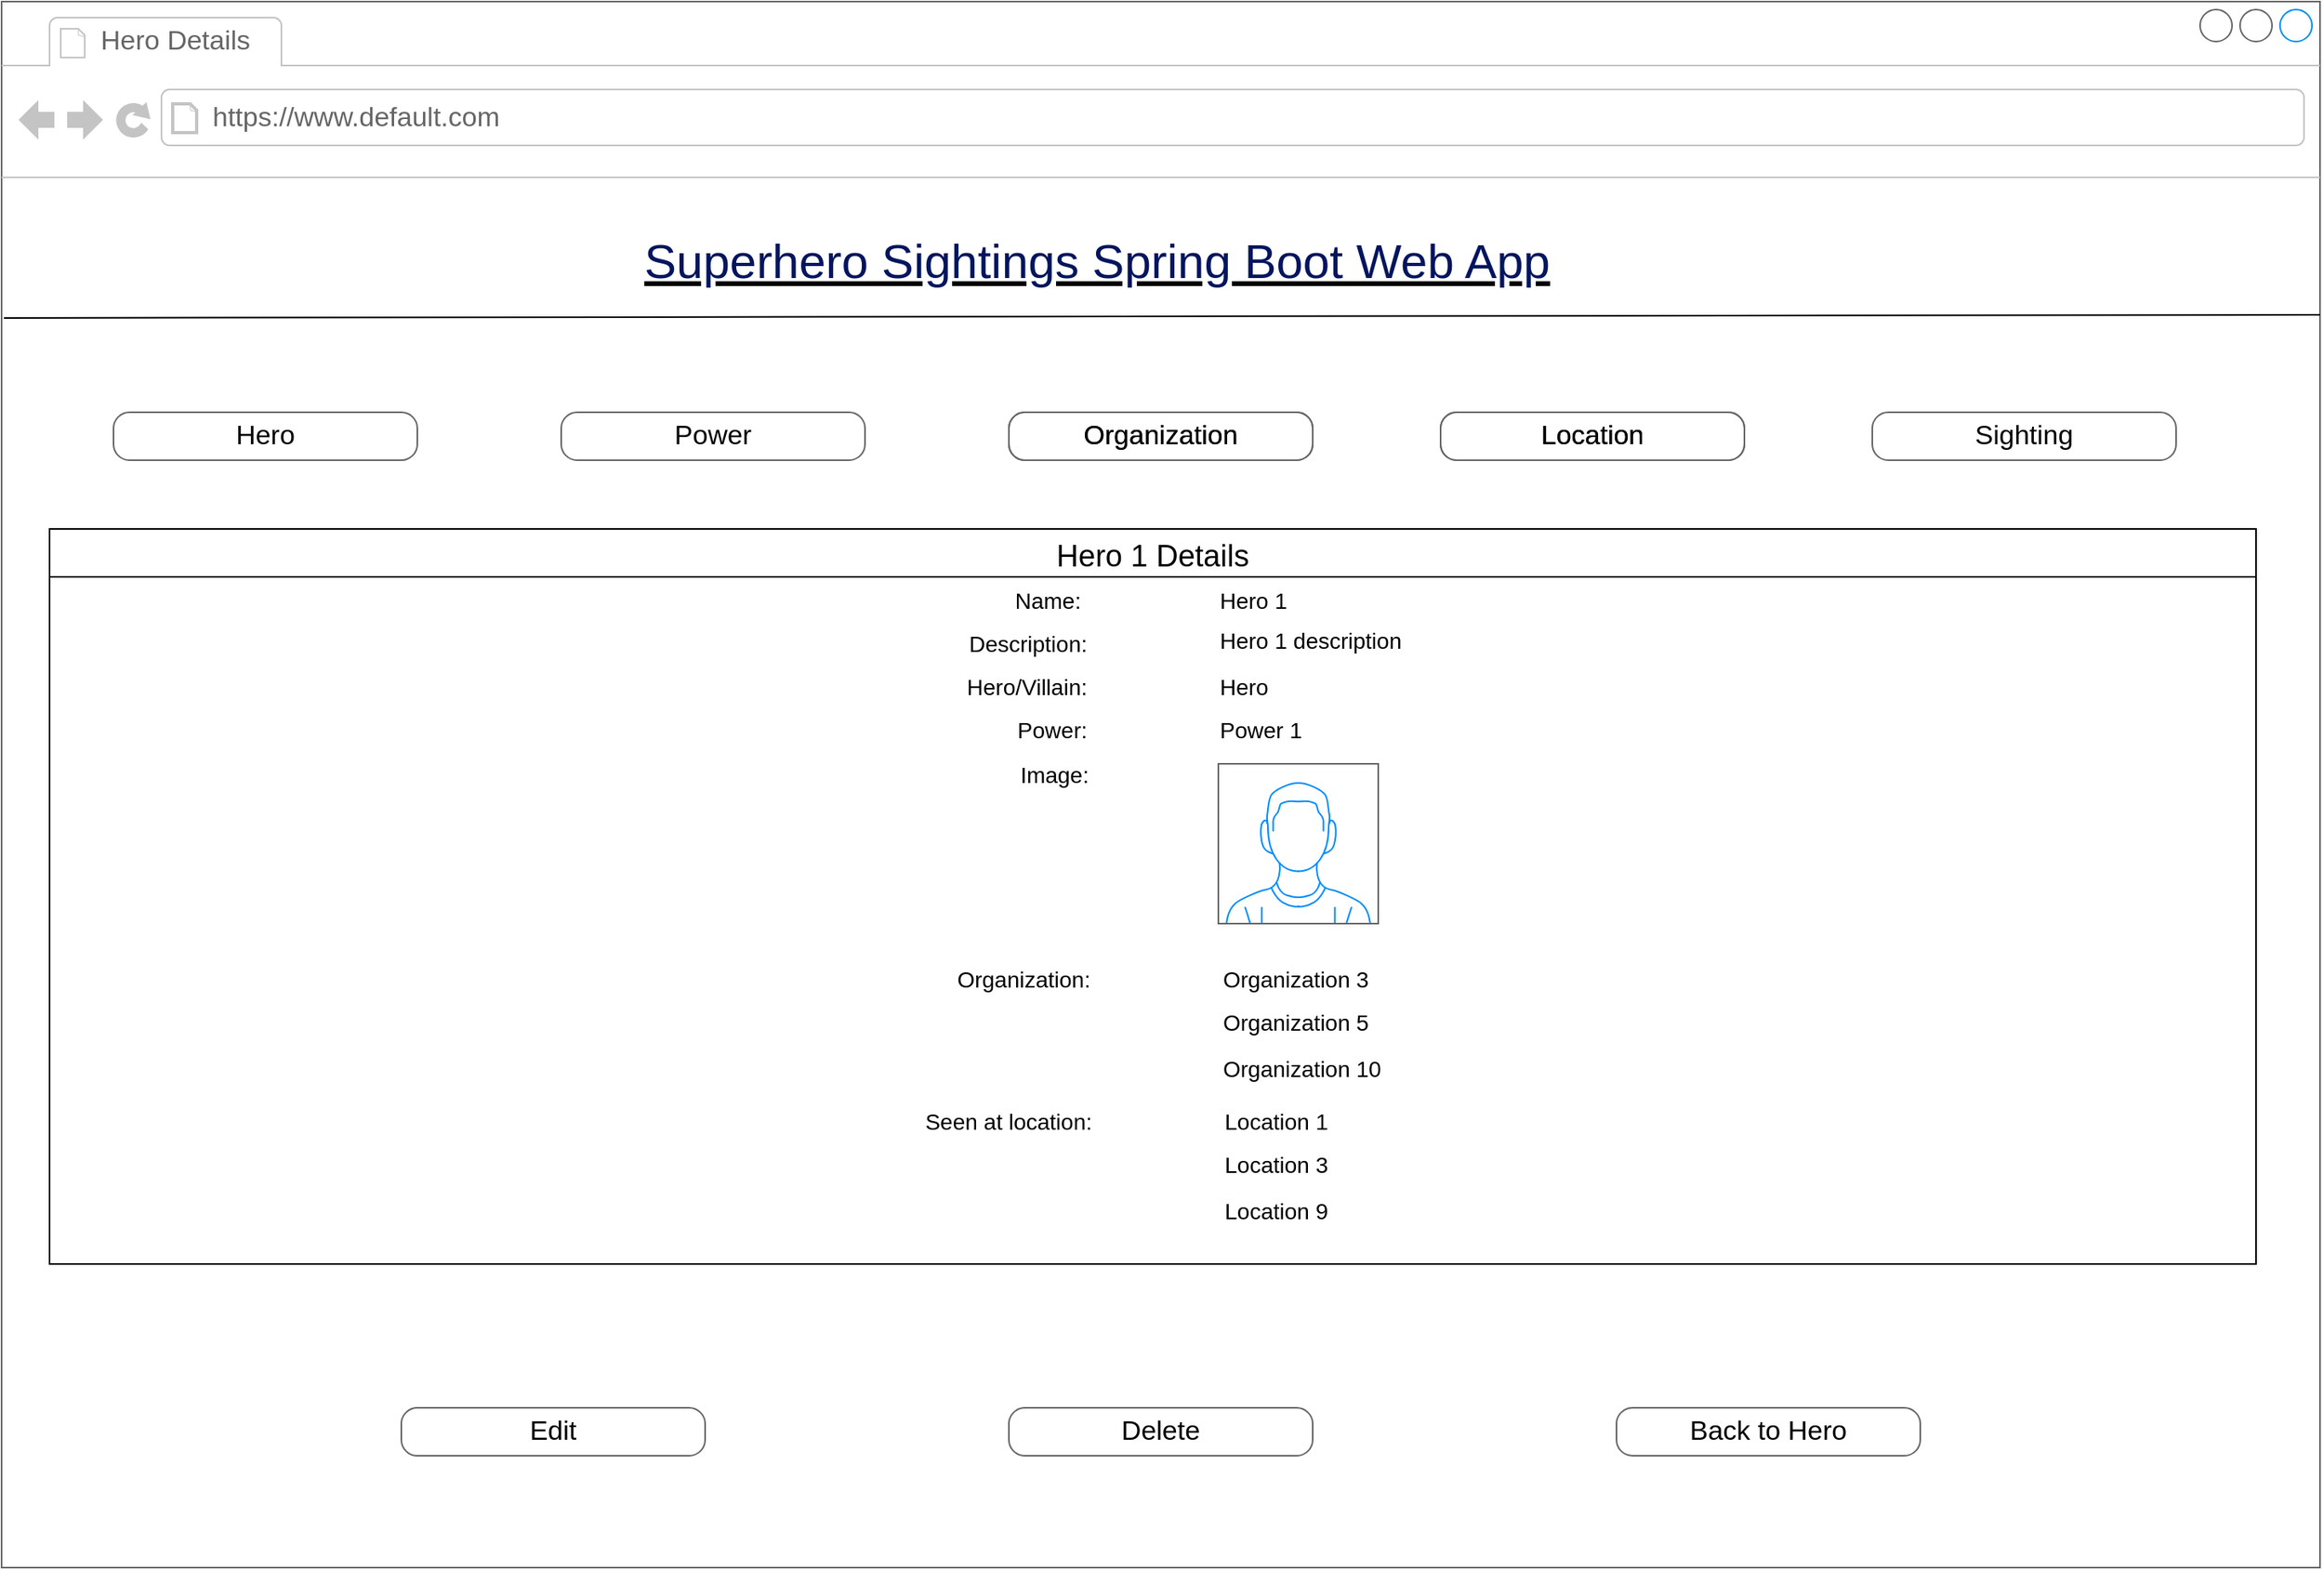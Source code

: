 <mxfile version="20.5.1" type="device"><diagram name="Page-1" id="2cc2dc42-3aac-f2a9-1cec-7a8b7cbee084"><mxGraphModel dx="1077" dy="528" grid="1" gridSize="10" guides="1" tooltips="1" connect="1" arrows="1" fold="1" page="1" pageScale="1" pageWidth="1100" pageHeight="850" background="none" math="0" shadow="0"><root><mxCell id="0"/><mxCell id="1" parent="0"/><mxCell id="7026571954dc6520-1" value="" style="strokeWidth=1;shadow=0;dashed=0;align=left;html=1;shape=mxgraph.mockup.containers.browserWindow;rSize=0;strokeColor=#666666;mainText=,;recursiveResize=0;rounded=0;labelBackgroundColor=none;fontFamily=Verdana;fontSize=12" parent="1" vertex="1"><mxGeometry x="250" y="10" width="1450" height="980" as="geometry"/></mxCell><mxCell id="7026571954dc6520-2" value="Hero Details&amp;nbsp;" style="strokeWidth=1;shadow=0;dashed=0;align=center;html=1;shape=mxgraph.mockup.containers.anchor;fontSize=17;fontColor=#666666;align=left;" parent="7026571954dc6520-1" vertex="1"><mxGeometry x="60" y="12" width="150" height="26" as="geometry"/></mxCell><mxCell id="7026571954dc6520-3" value="https://www.default.com" style="strokeWidth=1;shadow=0;dashed=0;align=center;html=1;shape=mxgraph.mockup.containers.anchor;rSize=0;fontSize=17;fontColor=#666666;align=left;" parent="7026571954dc6520-1" vertex="1"><mxGeometry x="130" y="60" width="250" height="26" as="geometry"/></mxCell><mxCell id="7026571954dc6520-4" value="&lt;h2 style=&quot;box-sizing: border-box; margin-top: 0px; margin-bottom: 0.5rem; font-weight: 300; line-height: 1.2; font-size: 1.875rem; font-family: Arial, Helvetica, sans-serif; color: rgb(2, 21, 94); padding-top: 12px; padding-bottom: 0px; background-color: rgb(255, 255, 255);&quot; id=&quot;yui_3_17_2_1_1667340755161_39&quot;&gt;Superhero Sightings Spring Boot Web App&lt;/h2&gt;" style="text;html=1;points=[];align=left;verticalAlign=top;spacingTop=-4;fontSize=30;fontFamily=Verdana;fontStyle=4" parent="7026571954dc6520-1" vertex="1"><mxGeometry x="400" y="130" width="590" height="50" as="geometry"/></mxCell><mxCell id="jvbijX7r-PZZ7w1VG2m_-4" value="" style="group" parent="7026571954dc6520-1" vertex="1" connectable="0"><mxGeometry x="70" y="257" width="1020" height="30" as="geometry"/></mxCell><mxCell id="7026571954dc6520-18" value="Hero" style="strokeWidth=1;shadow=0;dashed=0;align=center;html=1;shape=mxgraph.mockup.buttons.button;strokeColor=#666666;mainText=;buttonStyle=round;fontSize=17;fontStyle=0;fillColor=none;whiteSpace=wrap;rounded=0;labelBackgroundColor=none;" parent="jvbijX7r-PZZ7w1VG2m_-4" vertex="1"><mxGeometry width="190" height="30" as="geometry"/></mxCell><mxCell id="7026571954dc6520-19" value="Power" style="strokeWidth=1;shadow=0;dashed=0;align=center;html=1;shape=mxgraph.mockup.buttons.button;strokeColor=#666666;mainText=;buttonStyle=round;fontSize=17;fontStyle=0;fillColor=none;whiteSpace=wrap;rounded=0;labelBackgroundColor=none;" parent="jvbijX7r-PZZ7w1VG2m_-4" vertex="1"><mxGeometry x="280" width="190" height="30" as="geometry"/></mxCell><mxCell id="jvbijX7r-PZZ7w1VG2m_-1" value="Organization" style="strokeWidth=1;shadow=0;dashed=0;align=center;html=1;shape=mxgraph.mockup.buttons.button;strokeColor=#666666;mainText=;buttonStyle=round;fontSize=17;fontStyle=0;fillColor=none;whiteSpace=wrap;rounded=0;labelBackgroundColor=none;" parent="jvbijX7r-PZZ7w1VG2m_-4" vertex="1"><mxGeometry x="560" width="190" height="30" as="geometry"/></mxCell><mxCell id="jvbijX7r-PZZ7w1VG2m_-2" value="Location" style="strokeWidth=1;shadow=0;dashed=0;align=center;html=1;shape=mxgraph.mockup.buttons.button;strokeColor=#666666;mainText=;buttonStyle=round;fontSize=17;fontStyle=0;fillColor=none;whiteSpace=wrap;rounded=0;labelBackgroundColor=none;" parent="jvbijX7r-PZZ7w1VG2m_-4" vertex="1"><mxGeometry x="830" width="190" height="30" as="geometry"/></mxCell><mxCell id="jvbijX7r-PZZ7w1VG2m_-3" value="Sighting" style="strokeWidth=1;shadow=0;dashed=0;align=center;html=1;shape=mxgraph.mockup.buttons.button;strokeColor=#666666;mainText=;buttonStyle=round;fontSize=17;fontStyle=0;fillColor=none;whiteSpace=wrap;rounded=0;labelBackgroundColor=none;" parent="7026571954dc6520-1" vertex="1"><mxGeometry x="1170" y="257" width="190" height="30" as="geometry"/></mxCell><mxCell id="jvbijX7r-PZZ7w1VG2m_-9" value="Hero 1 Details" style="swimlane;fontStyle=0;childLayout=stackLayout;horizontal=1;startSize=30;horizontalStack=0;resizeParent=1;resizeParentMax=0;resizeLast=0;collapsible=1;marginBottom=0;fontSize=19;align=center;" parent="7026571954dc6520-1" vertex="1"><mxGeometry x="30" y="330" width="1380" height="460" as="geometry"/></mxCell><mxCell id="jvbijX7r-PZZ7w1VG2m_-71" value="Back to Hero" style="strokeWidth=1;shadow=0;dashed=0;align=center;html=1;shape=mxgraph.mockup.buttons.button;strokeColor=#666666;mainText=;buttonStyle=round;fontSize=17;fontStyle=0;fillColor=none;whiteSpace=wrap;rounded=0;labelBackgroundColor=none;" parent="7026571954dc6520-1" vertex="1"><mxGeometry x="1010" y="880" width="190" height="30" as="geometry"/></mxCell><mxCell id="jvbijX7r-PZZ7w1VG2m_-80" value="Hero 1 description" style="text;html=1;strokeColor=none;fillColor=none;align=left;verticalAlign=middle;whiteSpace=wrap;rounded=0;fontSize=14;fontStyle=0" parent="7026571954dc6520-1" vertex="1"><mxGeometry x="760" y="385" width="430" height="30" as="geometry"/></mxCell><mxCell id="whRv7u4-3vXumY-xxJ-N-16" value="Delete" style="strokeWidth=1;shadow=0;dashed=0;align=center;html=1;shape=mxgraph.mockup.buttons.button;strokeColor=#666666;mainText=;buttonStyle=round;fontSize=17;fontStyle=0;fillColor=none;whiteSpace=wrap;rounded=0;labelBackgroundColor=none;" parent="7026571954dc6520-1" vertex="1"><mxGeometry x="630" y="880" width="190" height="30" as="geometry"/></mxCell><mxCell id="whRv7u4-3vXumY-xxJ-N-17" value="Edit" style="strokeWidth=1;shadow=0;dashed=0;align=center;html=1;shape=mxgraph.mockup.buttons.button;strokeColor=#666666;mainText=;buttonStyle=round;fontSize=17;fontStyle=0;fillColor=none;whiteSpace=wrap;rounded=0;labelBackgroundColor=none;" parent="7026571954dc6520-1" vertex="1"><mxGeometry x="250" y="880" width="190" height="30" as="geometry"/></mxCell><mxCell id="whRv7u4-3vXumY-xxJ-N-18" value="Organization" style="strokeWidth=1;shadow=0;dashed=0;align=center;html=1;shape=mxgraph.mockup.buttons.button;strokeColor=#666666;mainText=;buttonStyle=round;fontSize=17;fontStyle=0;fillColor=none;whiteSpace=wrap;rounded=0;labelBackgroundColor=none;" parent="7026571954dc6520-1" vertex="1"><mxGeometry x="630" y="257" width="190" height="30" as="geometry"/></mxCell><mxCell id="whRv7u4-3vXumY-xxJ-N-19" value="Location" style="strokeWidth=1;shadow=0;dashed=0;align=center;html=1;shape=mxgraph.mockup.buttons.button;strokeColor=#666666;mainText=;buttonStyle=round;fontSize=17;fontStyle=0;fillColor=none;whiteSpace=wrap;rounded=0;labelBackgroundColor=none;" parent="7026571954dc6520-1" vertex="1"><mxGeometry x="900" y="257" width="190" height="30" as="geometry"/></mxCell><mxCell id="jvbijX7r-PZZ7w1VG2m_-5" value="" style="endArrow=none;html=1;rounded=0;exitX=0.001;exitY=0.202;exitDx=0;exitDy=0;exitPerimeter=0;entryX=1;entryY=0.2;entryDx=0;entryDy=0;entryPerimeter=0;" parent="1" source="7026571954dc6520-1" target="7026571954dc6520-1" edge="1"><mxGeometry width="50" height="50" relative="1" as="geometry"><mxPoint x="730" y="300" as="sourcePoint"/><mxPoint x="1640" y="312" as="targetPoint"/></mxGeometry></mxCell><mxCell id="jvbijX7r-PZZ7w1VG2m_-19" value="Hero 1" style="text;html=1;strokeColor=none;fillColor=none;align=left;verticalAlign=middle;whiteSpace=wrap;rounded=0;fontSize=14;fontStyle=0" parent="1" vertex="1"><mxGeometry x="1010" y="370" width="430" height="30" as="geometry"/></mxCell><mxCell id="jvbijX7r-PZZ7w1VG2m_-21" value="Name:&amp;nbsp;" style="text;html=1;strokeColor=none;fillColor=none;align=right;verticalAlign=middle;whiteSpace=wrap;rounded=0;fontSize=14;fontStyle=0" parent="1" vertex="1"><mxGeometry x="521" y="370" width="410" height="30" as="geometry"/></mxCell><mxCell id="whRv7u4-3vXumY-xxJ-N-1" value="Hero&amp;nbsp;" style="text;html=1;strokeColor=none;fillColor=none;align=left;verticalAlign=middle;whiteSpace=wrap;rounded=0;fontSize=14;fontStyle=0" parent="1" vertex="1"><mxGeometry x="1010" y="424" width="431" height="30" as="geometry"/></mxCell><mxCell id="whRv7u4-3vXumY-xxJ-N-2" value="Hero/Villain:" style="text;html=1;strokeColor=none;fillColor=none;align=right;verticalAlign=middle;whiteSpace=wrap;rounded=0;fontSize=14;fontStyle=0" parent="1" vertex="1"><mxGeometry x="521" y="424" width="410" height="30" as="geometry"/></mxCell><mxCell id="whRv7u4-3vXumY-xxJ-N-3" value="Power 1" style="text;html=1;strokeColor=none;fillColor=none;align=left;verticalAlign=middle;whiteSpace=wrap;rounded=0;fontSize=14;fontStyle=0" parent="1" vertex="1"><mxGeometry x="1010" y="451" width="430" height="30" as="geometry"/></mxCell><mxCell id="whRv7u4-3vXumY-xxJ-N-4" value="Power:" style="text;html=1;strokeColor=none;fillColor=none;align=right;verticalAlign=middle;whiteSpace=wrap;rounded=0;fontSize=14;fontStyle=0" parent="1" vertex="1"><mxGeometry x="521" y="451" width="410" height="30" as="geometry"/></mxCell><mxCell id="whRv7u4-3vXumY-xxJ-N-5" value="Description:" style="text;html=1;strokeColor=none;fillColor=none;align=right;verticalAlign=middle;whiteSpace=wrap;rounded=0;fontSize=14;fontStyle=0" parent="1" vertex="1"><mxGeometry x="521" y="397" width="410" height="30" as="geometry"/></mxCell><mxCell id="whRv7u4-3vXumY-xxJ-N-6" value="Image:" style="text;html=1;strokeColor=none;fillColor=none;align=right;verticalAlign=middle;whiteSpace=wrap;rounded=0;fontSize=14;fontStyle=0" parent="1" vertex="1"><mxGeometry x="522" y="479" width="410" height="30" as="geometry"/></mxCell><mxCell id="whRv7u4-3vXumY-xxJ-N-7" value="" style="verticalLabelPosition=bottom;shadow=0;dashed=0;align=center;html=1;verticalAlign=top;strokeWidth=1;shape=mxgraph.mockup.containers.userMale;strokeColor=#666666;strokeColor2=#008cff;fontSize=14;" parent="1" vertex="1"><mxGeometry x="1011" y="487" width="100" height="100" as="geometry"/></mxCell><mxCell id="whRv7u4-3vXumY-xxJ-N-8" value="Organization 3" style="text;html=1;strokeColor=none;fillColor=none;align=left;verticalAlign=middle;whiteSpace=wrap;rounded=0;fontSize=14;fontStyle=0" parent="1" vertex="1"><mxGeometry x="1012" y="607" width="431" height="30" as="geometry"/></mxCell><mxCell id="whRv7u4-3vXumY-xxJ-N-9" value="Organization:" style="text;html=1;strokeColor=none;fillColor=none;align=right;verticalAlign=middle;whiteSpace=wrap;rounded=0;fontSize=14;fontStyle=0" parent="1" vertex="1"><mxGeometry x="523" y="607" width="410" height="30" as="geometry"/></mxCell><mxCell id="whRv7u4-3vXumY-xxJ-N-10" value="Organization 5" style="text;html=1;strokeColor=none;fillColor=none;align=left;verticalAlign=middle;whiteSpace=wrap;rounded=0;fontSize=14;fontStyle=0" parent="1" vertex="1"><mxGeometry x="1012" y="634" width="431" height="30" as="geometry"/></mxCell><mxCell id="whRv7u4-3vXumY-xxJ-N-11" value="Organization 10" style="text;html=1;strokeColor=none;fillColor=none;align=left;verticalAlign=middle;whiteSpace=wrap;rounded=0;fontSize=14;fontStyle=0" parent="1" vertex="1"><mxGeometry x="1012" y="663" width="431" height="30" as="geometry"/></mxCell><mxCell id="whRv7u4-3vXumY-xxJ-N-12" value="Location 1" style="text;html=1;strokeColor=none;fillColor=none;align=left;verticalAlign=middle;whiteSpace=wrap;rounded=0;fontSize=14;fontStyle=0" parent="1" vertex="1"><mxGeometry x="1013" y="696" width="431" height="30" as="geometry"/></mxCell><mxCell id="whRv7u4-3vXumY-xxJ-N-13" value="Seen at location:" style="text;html=1;strokeColor=none;fillColor=none;align=right;verticalAlign=middle;whiteSpace=wrap;rounded=0;fontSize=14;fontStyle=0" parent="1" vertex="1"><mxGeometry x="524" y="696" width="410" height="30" as="geometry"/></mxCell><mxCell id="whRv7u4-3vXumY-xxJ-N-14" value="Location 3" style="text;html=1;strokeColor=none;fillColor=none;align=left;verticalAlign=middle;whiteSpace=wrap;rounded=0;fontSize=14;fontStyle=0" parent="1" vertex="1"><mxGeometry x="1013" y="723" width="431" height="30" as="geometry"/></mxCell><mxCell id="whRv7u4-3vXumY-xxJ-N-15" value="Location 9" style="text;html=1;strokeColor=none;fillColor=none;align=left;verticalAlign=middle;whiteSpace=wrap;rounded=0;fontSize=14;fontStyle=0" parent="1" vertex="1"><mxGeometry x="1013" y="752" width="431" height="30" as="geometry"/></mxCell></root></mxGraphModel></diagram></mxfile>